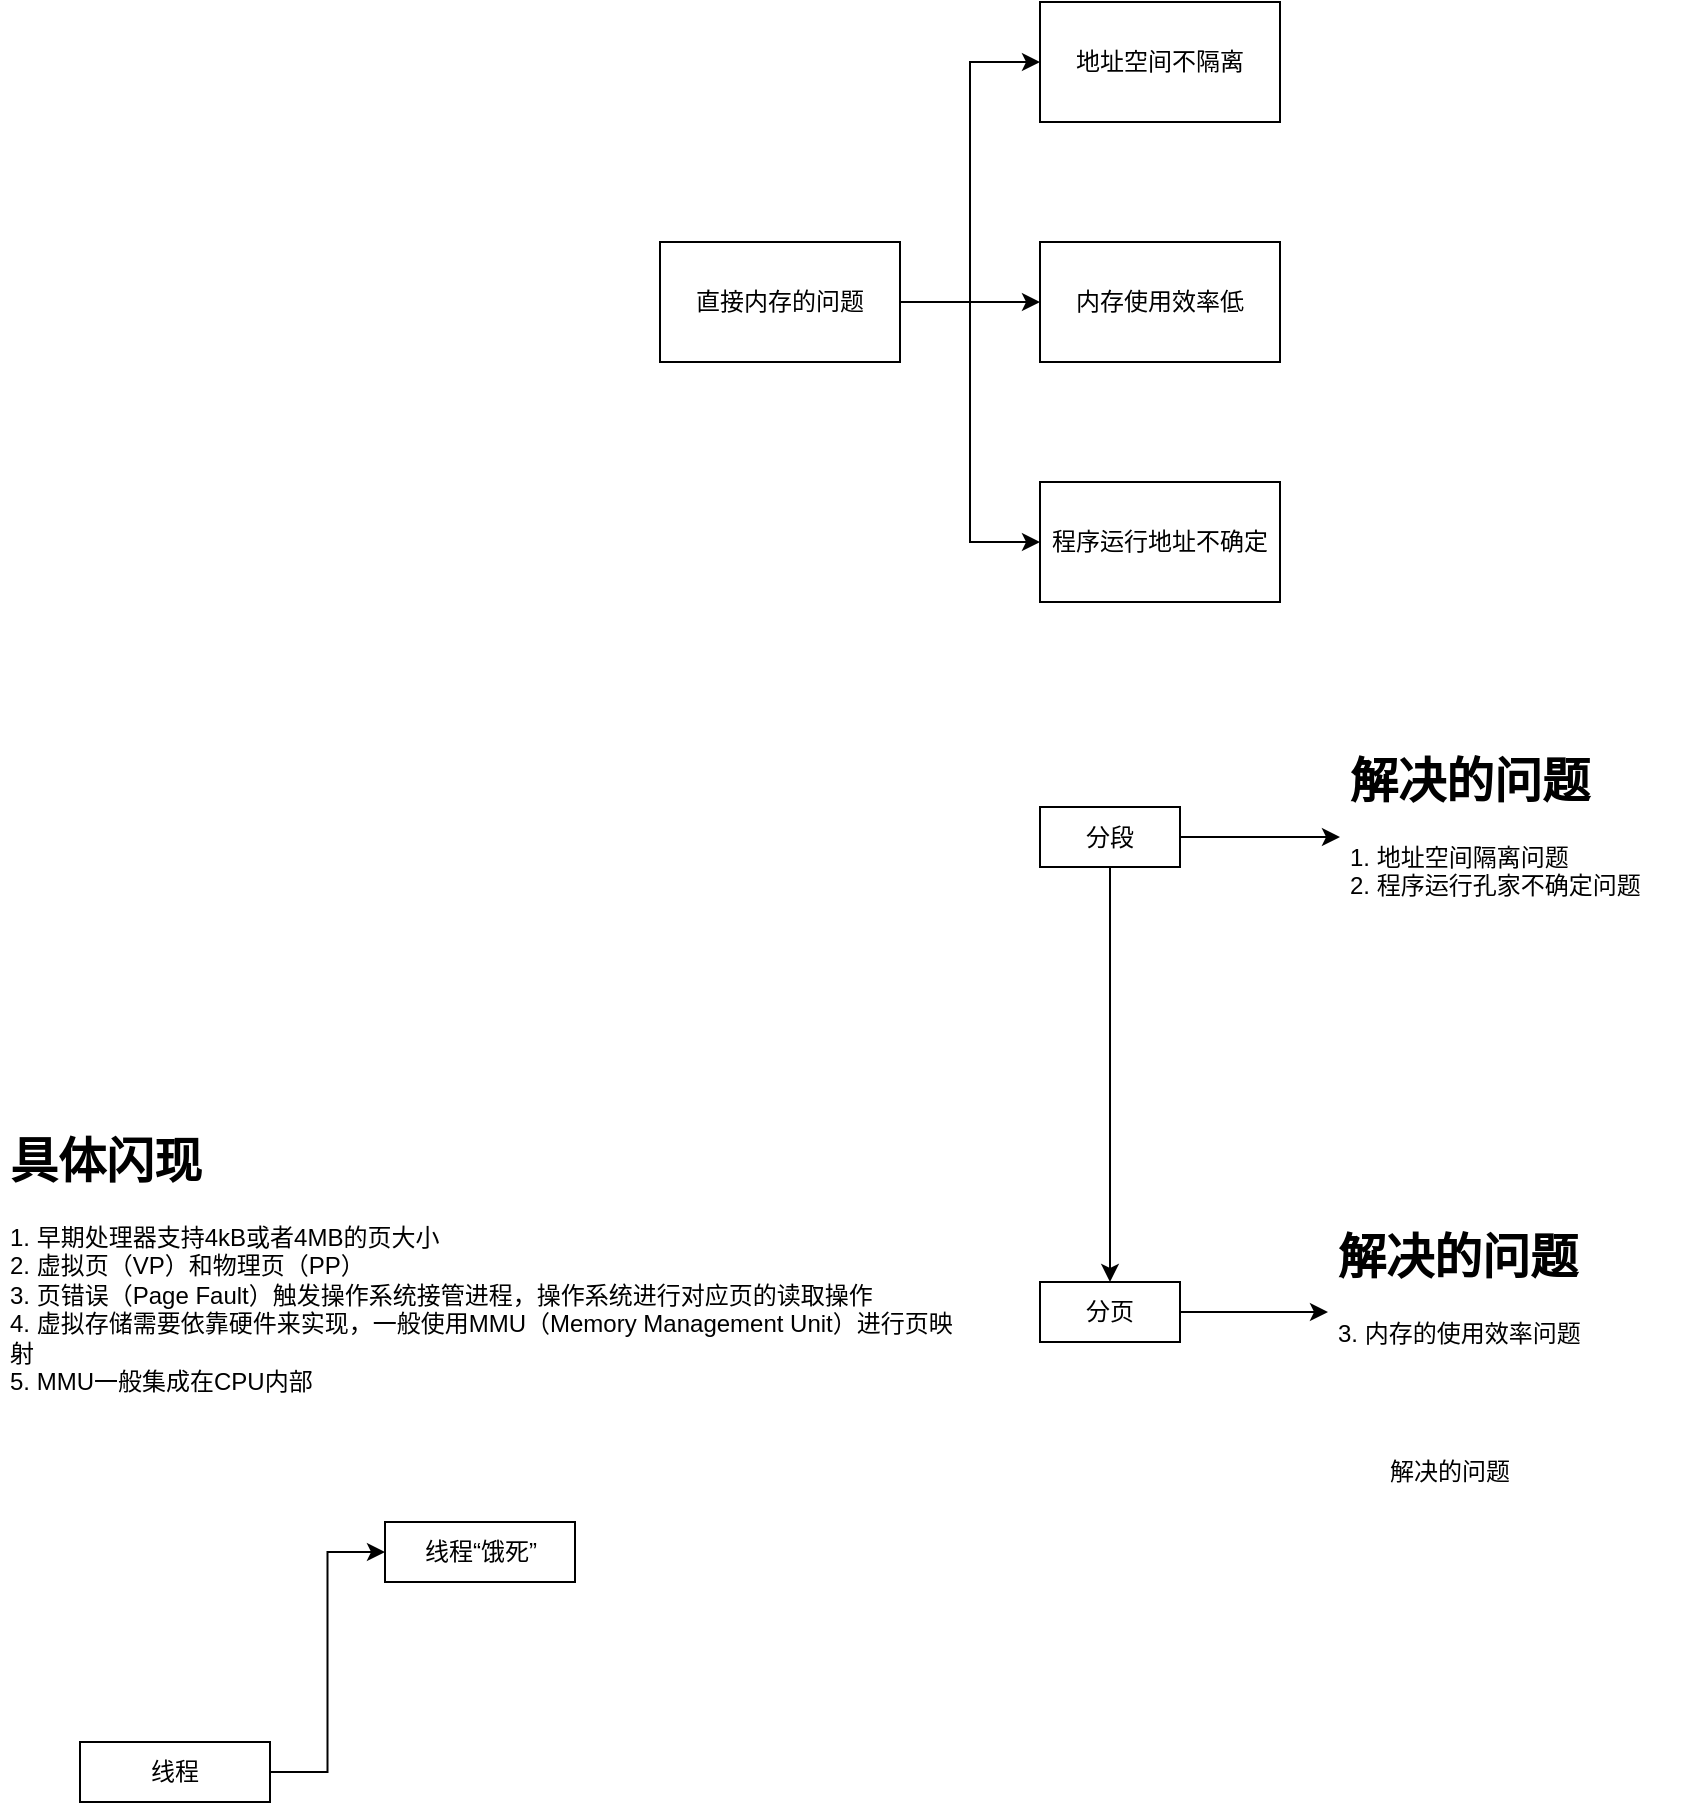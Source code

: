 <mxfile version="14.9.8" type="github">
  <diagram id="wiAycF_GsnFfANhYFL78" name="Page-1">
    <mxGraphModel dx="2377" dy="835" grid="1" gridSize="10" guides="1" tooltips="1" connect="1" arrows="1" fold="1" page="1" pageScale="1" pageWidth="827" pageHeight="1169" math="0" shadow="0">
      <root>
        <mxCell id="0" />
        <mxCell id="1" parent="0" />
        <mxCell id="kQObMEiAvPIDihUWGbMi-3" value="" style="edgeStyle=orthogonalEdgeStyle;rounded=0;orthogonalLoop=1;jettySize=auto;html=1;entryX=0;entryY=0.5;entryDx=0;entryDy=0;" edge="1" parent="1" source="kQObMEiAvPIDihUWGbMi-1" target="kQObMEiAvPIDihUWGbMi-2">
          <mxGeometry relative="1" as="geometry" />
        </mxCell>
        <mxCell id="kQObMEiAvPIDihUWGbMi-4" style="edgeStyle=orthogonalEdgeStyle;rounded=0;orthogonalLoop=1;jettySize=auto;html=1;" edge="1" parent="1" source="kQObMEiAvPIDihUWGbMi-1">
          <mxGeometry relative="1" as="geometry">
            <mxPoint x="270" y="220" as="targetPoint" />
          </mxGeometry>
        </mxCell>
        <mxCell id="kQObMEiAvPIDihUWGbMi-9" style="edgeStyle=orthogonalEdgeStyle;rounded=0;orthogonalLoop=1;jettySize=auto;html=1;entryX=0;entryY=0.5;entryDx=0;entryDy=0;" edge="1" parent="1" source="kQObMEiAvPIDihUWGbMi-1" target="kQObMEiAvPIDihUWGbMi-6">
          <mxGeometry relative="1" as="geometry" />
        </mxCell>
        <mxCell id="kQObMEiAvPIDihUWGbMi-1" value="直接内存的问题" style="rounded=0;whiteSpace=wrap;html=1;" vertex="1" parent="1">
          <mxGeometry x="80" y="190" width="120" height="60" as="geometry" />
        </mxCell>
        <mxCell id="kQObMEiAvPIDihUWGbMi-2" value="地址空间不隔离" style="rounded=0;whiteSpace=wrap;html=1;" vertex="1" parent="1">
          <mxGeometry x="270" y="70" width="120" height="60" as="geometry" />
        </mxCell>
        <mxCell id="kQObMEiAvPIDihUWGbMi-5" value="内存使用效率低" style="rounded=0;whiteSpace=wrap;html=1;" vertex="1" parent="1">
          <mxGeometry x="270" y="190" width="120" height="60" as="geometry" />
        </mxCell>
        <mxCell id="kQObMEiAvPIDihUWGbMi-6" value="程序运行地址不确定" style="rounded=0;whiteSpace=wrap;html=1;" vertex="1" parent="1">
          <mxGeometry x="270" y="310" width="120" height="60" as="geometry" />
        </mxCell>
        <mxCell id="kQObMEiAvPIDihUWGbMi-13" style="edgeStyle=orthogonalEdgeStyle;rounded=0;orthogonalLoop=1;jettySize=auto;html=1;" edge="1" parent="1" source="kQObMEiAvPIDihUWGbMi-10" target="kQObMEiAvPIDihUWGbMi-12">
          <mxGeometry relative="1" as="geometry" />
        </mxCell>
        <mxCell id="kQObMEiAvPIDihUWGbMi-15" value="" style="edgeStyle=orthogonalEdgeStyle;rounded=0;orthogonalLoop=1;jettySize=auto;html=1;" edge="1" parent="1" source="kQObMEiAvPIDihUWGbMi-10" target="kQObMEiAvPIDihUWGbMi-14">
          <mxGeometry relative="1" as="geometry" />
        </mxCell>
        <mxCell id="kQObMEiAvPIDihUWGbMi-10" value="分段" style="rounded=0;whiteSpace=wrap;html=1;" vertex="1" parent="1">
          <mxGeometry x="270" y="472.5" width="70" height="30" as="geometry" />
        </mxCell>
        <mxCell id="kQObMEiAvPIDihUWGbMi-12" value="&lt;h1&gt;解决的问题&lt;/h1&gt;&lt;div&gt;1. 地址空间隔离问题&lt;/div&gt;&lt;div&gt;2. 程序运行孔家不确定问题&lt;/div&gt;" style="text;html=1;strokeColor=none;fillColor=none;spacing=5;spacingTop=-20;whiteSpace=wrap;overflow=hidden;rounded=0;" vertex="1" parent="1">
          <mxGeometry x="420" y="440" width="170" height="95" as="geometry" />
        </mxCell>
        <mxCell id="kQObMEiAvPIDihUWGbMi-19" value="" style="edgeStyle=orthogonalEdgeStyle;rounded=0;orthogonalLoop=1;jettySize=auto;html=1;" edge="1" parent="1" source="kQObMEiAvPIDihUWGbMi-14" target="kQObMEiAvPIDihUWGbMi-18">
          <mxGeometry relative="1" as="geometry" />
        </mxCell>
        <mxCell id="kQObMEiAvPIDihUWGbMi-14" value="分页" style="rounded=0;whiteSpace=wrap;html=1;" vertex="1" parent="1">
          <mxGeometry x="270" y="710" width="70" height="30" as="geometry" />
        </mxCell>
        <mxCell id="kQObMEiAvPIDihUWGbMi-17" value="&lt;h1&gt;具体闪现&lt;/h1&gt;&lt;div&gt;1. 早期处理器支持4kB或者4MB的页大小&lt;/div&gt;&lt;div&gt;2. 虚拟页（VP）和物理页（PP）&lt;/div&gt;&lt;div&gt;3. 页错误（Page Fault）触发操作系统接管进程，操作系统进行对应页的读取操作&lt;/div&gt;&lt;div&gt;4. 虚拟存储需要依靠硬件来实现，一般使用MMU（Memory Management Unit）进行页映射&lt;/div&gt;&lt;div&gt;5. MMU一般集成在CPU内部&lt;/div&gt;&lt;div&gt;&lt;br&gt;&lt;/div&gt;&lt;div&gt;&lt;br&gt;&lt;/div&gt;" style="text;html=1;strokeColor=none;fillColor=none;spacing=5;spacingTop=-20;whiteSpace=wrap;overflow=hidden;rounded=0;" vertex="1" parent="1">
          <mxGeometry x="-250" y="630" width="480" height="160" as="geometry" />
        </mxCell>
        <mxCell id="kQObMEiAvPIDihUWGbMi-18" value="&lt;h1&gt;解决的问题&lt;/h1&gt;&lt;div&gt;3. 内存的使用效率问题&lt;/div&gt;" style="text;html=1;strokeColor=none;fillColor=none;spacing=5;spacingTop=-20;whiteSpace=wrap;overflow=hidden;rounded=0;" vertex="1" parent="1">
          <mxGeometry x="414" y="677.5" width="170" height="95" as="geometry" />
        </mxCell>
        <mxCell id="kQObMEiAvPIDihUWGbMi-23" value="" style="edgeStyle=orthogonalEdgeStyle;rounded=0;orthogonalLoop=1;jettySize=auto;html=1;entryX=0;entryY=0.5;entryDx=0;entryDy=0;" edge="1" parent="1" source="kQObMEiAvPIDihUWGbMi-20" target="kQObMEiAvPIDihUWGbMi-22">
          <mxGeometry relative="1" as="geometry" />
        </mxCell>
        <mxCell id="kQObMEiAvPIDihUWGbMi-20" value="线程" style="rounded=0;whiteSpace=wrap;html=1;" vertex="1" parent="1">
          <mxGeometry x="-210" y="940" width="95" height="30" as="geometry" />
        </mxCell>
        <mxCell id="kQObMEiAvPIDihUWGbMi-21" value="解决的问题" style="text;html=1;strokeColor=none;fillColor=none;align=center;verticalAlign=middle;whiteSpace=wrap;rounded=0;" vertex="1" parent="1">
          <mxGeometry x="420" y="790" width="110" height="30" as="geometry" />
        </mxCell>
        <mxCell id="kQObMEiAvPIDihUWGbMi-22" value="线程“饿死”" style="rounded=0;whiteSpace=wrap;html=1;" vertex="1" parent="1">
          <mxGeometry x="-57.5" y="830" width="95" height="30" as="geometry" />
        </mxCell>
      </root>
    </mxGraphModel>
  </diagram>
</mxfile>
